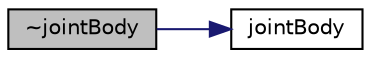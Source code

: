 digraph "~jointBody"
{
  bgcolor="transparent";
  edge [fontname="Helvetica",fontsize="10",labelfontname="Helvetica",labelfontsize="10"];
  node [fontname="Helvetica",fontsize="10",shape=record];
  rankdir="LR";
  Node1 [label="~jointBody",height=0.2,width=0.4,color="black", fillcolor="grey75", style="filled" fontcolor="black"];
  Node1 -> Node2 [color="midnightblue",fontsize="10",style="solid",fontname="Helvetica"];
  Node2 [label="jointBody",height=0.2,width=0.4,color="black",URL="$classFoam_1_1RBD_1_1jointBody.html#a30f1fce74de1bf4f63aaab8e14bf1030",tooltip="Construct a joint body. "];
}
